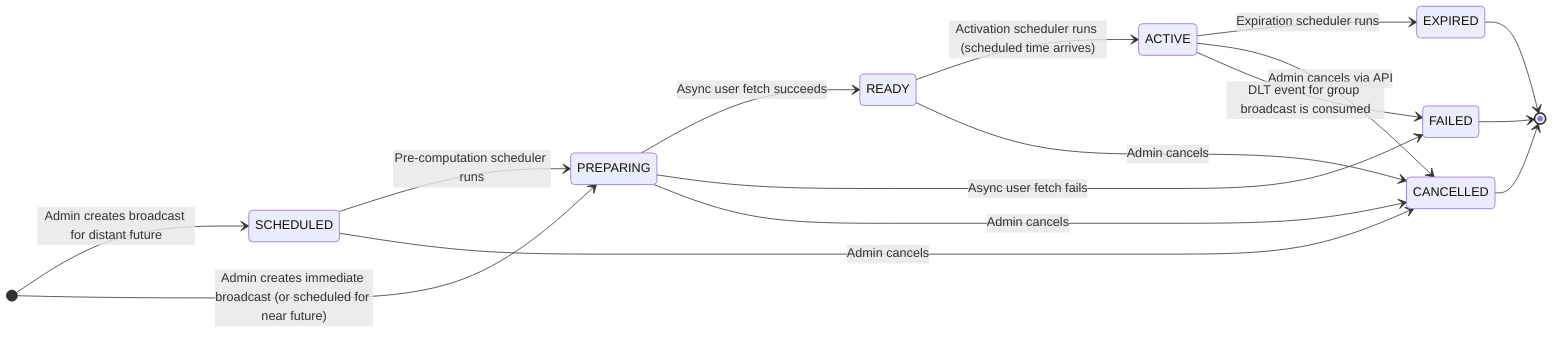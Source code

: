 stateDiagram-v2
    direction LR

    [*] --> SCHEDULED: Admin creates broadcast for distant future
    [*] --> PREPARING: Admin creates immediate broadcast (or scheduled for near future)

    SCHEDULED --> PREPARING: Pre-computation scheduler runs
    SCHEDULED --> CANCELLED: Admin cancels
    
    PREPARING --> READY: Async user fetch succeeds
    PREPARING --> FAILED: Async user fetch fails
    PREPARING --> CANCELLED: Admin cancels
    
    READY --> ACTIVE: Activation scheduler runs (scheduled time arrives)
    READY --> CANCELLED: Admin cancels
    
    ACTIVE --> EXPIRED: Expiration scheduler runs
    ACTIVE --> CANCELLED: Admin cancels via API
    ACTIVE --> FAILED: DLT event for group broadcast is consumed
    
    EXPIRED --> [*]
    CANCELLED --> [*]
    FAILED --> [*]